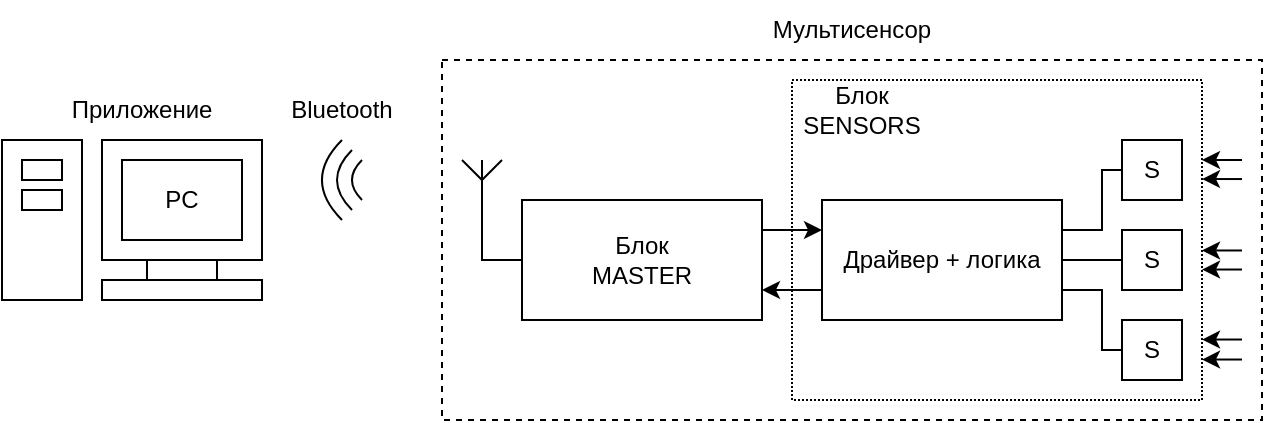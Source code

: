 <mxfile version="21.2.9" type="device">
  <diagram name="Страница 1" id="Cmo_T6vjp423woAqkqbY">
    <mxGraphModel dx="989" dy="540" grid="1" gridSize="10" guides="1" tooltips="1" connect="1" arrows="1" fold="1" page="1" pageScale="1" pageWidth="1169" pageHeight="827" math="0" shadow="0">
      <root>
        <mxCell id="0" />
        <mxCell id="1" parent="0" />
        <mxCell id="dcRey789fxyarJWvhsJo-45" value="" style="rounded=0;whiteSpace=wrap;html=1;dashed=1;" parent="1" vertex="1">
          <mxGeometry x="320" y="230" width="410" height="180" as="geometry" />
        </mxCell>
        <mxCell id="5zlFZj9TmSxWkoJIMujk-1" value="" style="rounded=0;whiteSpace=wrap;html=1;dashed=1;dashPattern=1 1;" vertex="1" parent="1">
          <mxGeometry x="495" y="240" width="205" height="160" as="geometry" />
        </mxCell>
        <mxCell id="dcRey789fxyarJWvhsJo-3" style="edgeStyle=orthogonalEdgeStyle;rounded=0;orthogonalLoop=1;jettySize=auto;html=1;exitX=1;exitY=0.25;exitDx=0;exitDy=0;entryX=0;entryY=0.25;entryDx=0;entryDy=0;" parent="1" source="dcRey789fxyarJWvhsJo-1" target="dcRey789fxyarJWvhsJo-2" edge="1">
          <mxGeometry relative="1" as="geometry" />
        </mxCell>
        <mxCell id="dcRey789fxyarJWvhsJo-1" value="Блок&lt;br&gt;MASTER" style="rounded=0;whiteSpace=wrap;html=1;" parent="1" vertex="1">
          <mxGeometry x="360" y="300" width="120" height="60" as="geometry" />
        </mxCell>
        <mxCell id="dcRey789fxyarJWvhsJo-4" style="edgeStyle=orthogonalEdgeStyle;rounded=0;orthogonalLoop=1;jettySize=auto;html=1;exitX=0;exitY=0.75;exitDx=0;exitDy=0;entryX=1;entryY=0.75;entryDx=0;entryDy=0;" parent="1" source="dcRey789fxyarJWvhsJo-2" target="dcRey789fxyarJWvhsJo-1" edge="1">
          <mxGeometry relative="1" as="geometry" />
        </mxCell>
        <mxCell id="dcRey789fxyarJWvhsJo-2" value="Драйвер + логика" style="rounded=0;whiteSpace=wrap;html=1;" parent="1" vertex="1">
          <mxGeometry x="510" y="300" width="120" height="60" as="geometry" />
        </mxCell>
        <mxCell id="dcRey789fxyarJWvhsJo-5" value="" style="endArrow=none;html=1;rounded=0;entryX=0;entryY=0.5;entryDx=0;entryDy=0;" parent="1" target="dcRey789fxyarJWvhsJo-1" edge="1">
          <mxGeometry width="50" height="50" relative="1" as="geometry">
            <mxPoint x="340" y="280" as="sourcePoint" />
            <mxPoint x="530" y="350" as="targetPoint" />
            <Array as="points">
              <mxPoint x="340" y="310" />
              <mxPoint x="340" y="330" />
            </Array>
          </mxGeometry>
        </mxCell>
        <mxCell id="dcRey789fxyarJWvhsJo-6" value="" style="endArrow=none;html=1;rounded=0;" parent="1" edge="1">
          <mxGeometry width="50" height="50" relative="1" as="geometry">
            <mxPoint x="350" y="280" as="sourcePoint" />
            <mxPoint x="330" y="280" as="targetPoint" />
            <Array as="points">
              <mxPoint x="340" y="290" />
            </Array>
          </mxGeometry>
        </mxCell>
        <mxCell id="dcRey789fxyarJWvhsJo-10" value="Bluetooth" style="text;html=1;strokeColor=none;fillColor=none;align=center;verticalAlign=middle;whiteSpace=wrap;rounded=0;" parent="1" vertex="1">
          <mxGeometry x="240" y="240" width="60" height="30" as="geometry" />
        </mxCell>
        <mxCell id="dcRey789fxyarJWvhsJo-12" value="" style="group" parent="1" vertex="1" connectable="0">
          <mxGeometry x="250" y="290" width="20" as="geometry" />
        </mxCell>
        <mxCell id="dcRey789fxyarJWvhsJo-7" value="" style="curved=1;endArrow=none;html=1;rounded=0;strokeColor=default;endFill=0;" parent="dcRey789fxyarJWvhsJo-12" edge="1">
          <mxGeometry width="50" height="50" relative="1" as="geometry">
            <mxPoint x="30" y="10" as="sourcePoint" />
            <mxPoint x="30" y="-10" as="targetPoint" />
            <Array as="points">
              <mxPoint x="20" />
            </Array>
          </mxGeometry>
        </mxCell>
        <mxCell id="dcRey789fxyarJWvhsJo-8" value="" style="curved=1;endArrow=none;html=1;rounded=0;strokeColor=default;endFill=0;" parent="dcRey789fxyarJWvhsJo-12" edge="1">
          <mxGeometry width="50" height="50" relative="1" as="geometry">
            <mxPoint x="25" y="15" as="sourcePoint" />
            <mxPoint x="25" y="-15" as="targetPoint" />
            <Array as="points">
              <mxPoint x="10" />
            </Array>
          </mxGeometry>
        </mxCell>
        <mxCell id="dcRey789fxyarJWvhsJo-9" value="" style="curved=1;endArrow=none;html=1;rounded=0;strokeColor=default;endFill=0;" parent="dcRey789fxyarJWvhsJo-12" edge="1">
          <mxGeometry width="50" height="50" relative="1" as="geometry">
            <mxPoint x="20" y="20" as="sourcePoint" />
            <mxPoint x="20" y="-20" as="targetPoint" />
            <Array as="points">
              <mxPoint />
            </Array>
          </mxGeometry>
        </mxCell>
        <mxCell id="dcRey789fxyarJWvhsJo-29" value="" style="group" parent="1" vertex="1" connectable="0">
          <mxGeometry x="100" y="270" width="130" height="80" as="geometry" />
        </mxCell>
        <mxCell id="dcRey789fxyarJWvhsJo-13" value="" style="rounded=0;whiteSpace=wrap;html=1;" parent="dcRey789fxyarJWvhsJo-29" vertex="1">
          <mxGeometry x="50" width="80" height="60" as="geometry" />
        </mxCell>
        <mxCell id="dcRey789fxyarJWvhsJo-14" value="PC" style="rounded=0;whiteSpace=wrap;html=1;" parent="dcRey789fxyarJWvhsJo-29" vertex="1">
          <mxGeometry x="60" y="10" width="60" height="40" as="geometry" />
        </mxCell>
        <mxCell id="dcRey789fxyarJWvhsJo-17" value="" style="rounded=0;whiteSpace=wrap;html=1;" parent="dcRey789fxyarJWvhsJo-29" vertex="1">
          <mxGeometry width="40" height="80" as="geometry" />
        </mxCell>
        <mxCell id="dcRey789fxyarJWvhsJo-18" value="" style="rounded=0;whiteSpace=wrap;html=1;" parent="dcRey789fxyarJWvhsJo-29" vertex="1">
          <mxGeometry x="10" y="10" width="20" height="10" as="geometry" />
        </mxCell>
        <mxCell id="dcRey789fxyarJWvhsJo-19" value="" style="rounded=0;whiteSpace=wrap;html=1;" parent="dcRey789fxyarJWvhsJo-29" vertex="1">
          <mxGeometry x="10" y="25" width="20" height="10" as="geometry" />
        </mxCell>
        <mxCell id="dcRey789fxyarJWvhsJo-27" value="" style="rounded=0;whiteSpace=wrap;html=1;" parent="dcRey789fxyarJWvhsJo-29" vertex="1">
          <mxGeometry x="72.5" y="60" width="35" height="10" as="geometry" />
        </mxCell>
        <mxCell id="dcRey789fxyarJWvhsJo-28" value="" style="rounded=0;whiteSpace=wrap;html=1;" parent="dcRey789fxyarJWvhsJo-29" vertex="1">
          <mxGeometry x="50" y="70" width="80" height="10" as="geometry" />
        </mxCell>
        <mxCell id="dcRey789fxyarJWvhsJo-35" style="edgeStyle=orthogonalEdgeStyle;rounded=0;orthogonalLoop=1;jettySize=auto;html=1;exitX=0;exitY=0.5;exitDx=0;exitDy=0;entryX=1;entryY=0.25;entryDx=0;entryDy=0;endArrow=none;endFill=0;" parent="1" source="dcRey789fxyarJWvhsJo-30" target="dcRey789fxyarJWvhsJo-2" edge="1">
          <mxGeometry relative="1" as="geometry">
            <Array as="points">
              <mxPoint x="650" y="285" />
              <mxPoint x="650" y="315" />
            </Array>
          </mxGeometry>
        </mxCell>
        <mxCell id="dcRey789fxyarJWvhsJo-30" value="S" style="rounded=0;whiteSpace=wrap;html=1;" parent="1" vertex="1">
          <mxGeometry x="660" y="270" width="30" height="30" as="geometry" />
        </mxCell>
        <mxCell id="dcRey789fxyarJWvhsJo-34" style="edgeStyle=orthogonalEdgeStyle;rounded=0;orthogonalLoop=1;jettySize=auto;html=1;exitX=0;exitY=0.5;exitDx=0;exitDy=0;entryX=1;entryY=0.5;entryDx=0;entryDy=0;endArrow=none;endFill=0;" parent="1" source="dcRey789fxyarJWvhsJo-31" target="dcRey789fxyarJWvhsJo-2" edge="1">
          <mxGeometry relative="1" as="geometry" />
        </mxCell>
        <mxCell id="dcRey789fxyarJWvhsJo-31" value="S" style="rounded=0;whiteSpace=wrap;html=1;" parent="1" vertex="1">
          <mxGeometry x="660" y="315" width="30" height="30" as="geometry" />
        </mxCell>
        <mxCell id="dcRey789fxyarJWvhsJo-33" style="edgeStyle=orthogonalEdgeStyle;rounded=0;orthogonalLoop=1;jettySize=auto;html=1;exitX=0;exitY=0.5;exitDx=0;exitDy=0;entryX=1;entryY=0.75;entryDx=0;entryDy=0;endArrow=none;endFill=0;" parent="1" source="dcRey789fxyarJWvhsJo-32" target="dcRey789fxyarJWvhsJo-2" edge="1">
          <mxGeometry relative="1" as="geometry">
            <Array as="points">
              <mxPoint x="650" y="375" />
              <mxPoint x="650" y="345" />
            </Array>
          </mxGeometry>
        </mxCell>
        <mxCell id="dcRey789fxyarJWvhsJo-32" value="S" style="rounded=0;whiteSpace=wrap;html=1;" parent="1" vertex="1">
          <mxGeometry x="660" y="360" width="30" height="30" as="geometry" />
        </mxCell>
        <mxCell id="dcRey789fxyarJWvhsJo-37" value="" style="endArrow=classic;html=1;rounded=0;" parent="1" edge="1">
          <mxGeometry width="50" height="50" relative="1" as="geometry">
            <mxPoint x="720" y="280" as="sourcePoint" />
            <mxPoint x="700" y="280" as="targetPoint" />
          </mxGeometry>
        </mxCell>
        <mxCell id="dcRey789fxyarJWvhsJo-38" value="" style="endArrow=classic;html=1;rounded=0;" parent="1" edge="1">
          <mxGeometry width="50" height="50" relative="1" as="geometry">
            <mxPoint x="720" y="289.52" as="sourcePoint" />
            <mxPoint x="700" y="289.52" as="targetPoint" />
          </mxGeometry>
        </mxCell>
        <mxCell id="dcRey789fxyarJWvhsJo-41" value="" style="group" parent="1" vertex="1" connectable="0">
          <mxGeometry x="700" y="325.24" width="20" height="9.52" as="geometry" />
        </mxCell>
        <mxCell id="dcRey789fxyarJWvhsJo-39" value="" style="endArrow=classic;html=1;rounded=0;" parent="dcRey789fxyarJWvhsJo-41" edge="1">
          <mxGeometry width="50" height="50" relative="1" as="geometry">
            <mxPoint x="20" as="sourcePoint" />
            <mxPoint as="targetPoint" />
          </mxGeometry>
        </mxCell>
        <mxCell id="dcRey789fxyarJWvhsJo-40" value="" style="endArrow=classic;html=1;rounded=0;" parent="dcRey789fxyarJWvhsJo-41" edge="1">
          <mxGeometry width="50" height="50" relative="1" as="geometry">
            <mxPoint x="20" y="9.52" as="sourcePoint" />
            <mxPoint y="9.52" as="targetPoint" />
          </mxGeometry>
        </mxCell>
        <mxCell id="dcRey789fxyarJWvhsJo-42" value="" style="group" parent="1" vertex="1" connectable="0">
          <mxGeometry x="700" y="369.76" width="20" height="9.52" as="geometry" />
        </mxCell>
        <mxCell id="dcRey789fxyarJWvhsJo-43" value="" style="endArrow=classic;html=1;rounded=0;" parent="dcRey789fxyarJWvhsJo-42" edge="1">
          <mxGeometry width="50" height="50" relative="1" as="geometry">
            <mxPoint x="20" as="sourcePoint" />
            <mxPoint as="targetPoint" />
          </mxGeometry>
        </mxCell>
        <mxCell id="dcRey789fxyarJWvhsJo-44" value="" style="endArrow=classic;html=1;rounded=0;" parent="1" edge="1">
          <mxGeometry width="50" height="50" relative="1" as="geometry">
            <mxPoint x="720" y="379.76" as="sourcePoint" />
            <mxPoint x="700" y="379.76" as="targetPoint" />
          </mxGeometry>
        </mxCell>
        <mxCell id="dcRey789fxyarJWvhsJo-46" value="Приложение" style="text;html=1;strokeColor=none;fillColor=none;align=center;verticalAlign=middle;whiteSpace=wrap;rounded=0;" parent="1" vertex="1">
          <mxGeometry x="140" y="240" width="60" height="30" as="geometry" />
        </mxCell>
        <mxCell id="dcRey789fxyarJWvhsJo-47" value="Мультисенсор" style="text;html=1;strokeColor=none;fillColor=none;align=center;verticalAlign=middle;whiteSpace=wrap;rounded=0;" parent="1" vertex="1">
          <mxGeometry x="495" y="200" width="60" height="30" as="geometry" />
        </mxCell>
        <mxCell id="5zlFZj9TmSxWkoJIMujk-2" value="Блок&lt;br&gt;SENSORS" style="text;html=1;strokeColor=none;fillColor=none;align=center;verticalAlign=middle;whiteSpace=wrap;rounded=0;" vertex="1" parent="1">
          <mxGeometry x="500" y="240" width="60" height="30" as="geometry" />
        </mxCell>
      </root>
    </mxGraphModel>
  </diagram>
</mxfile>
